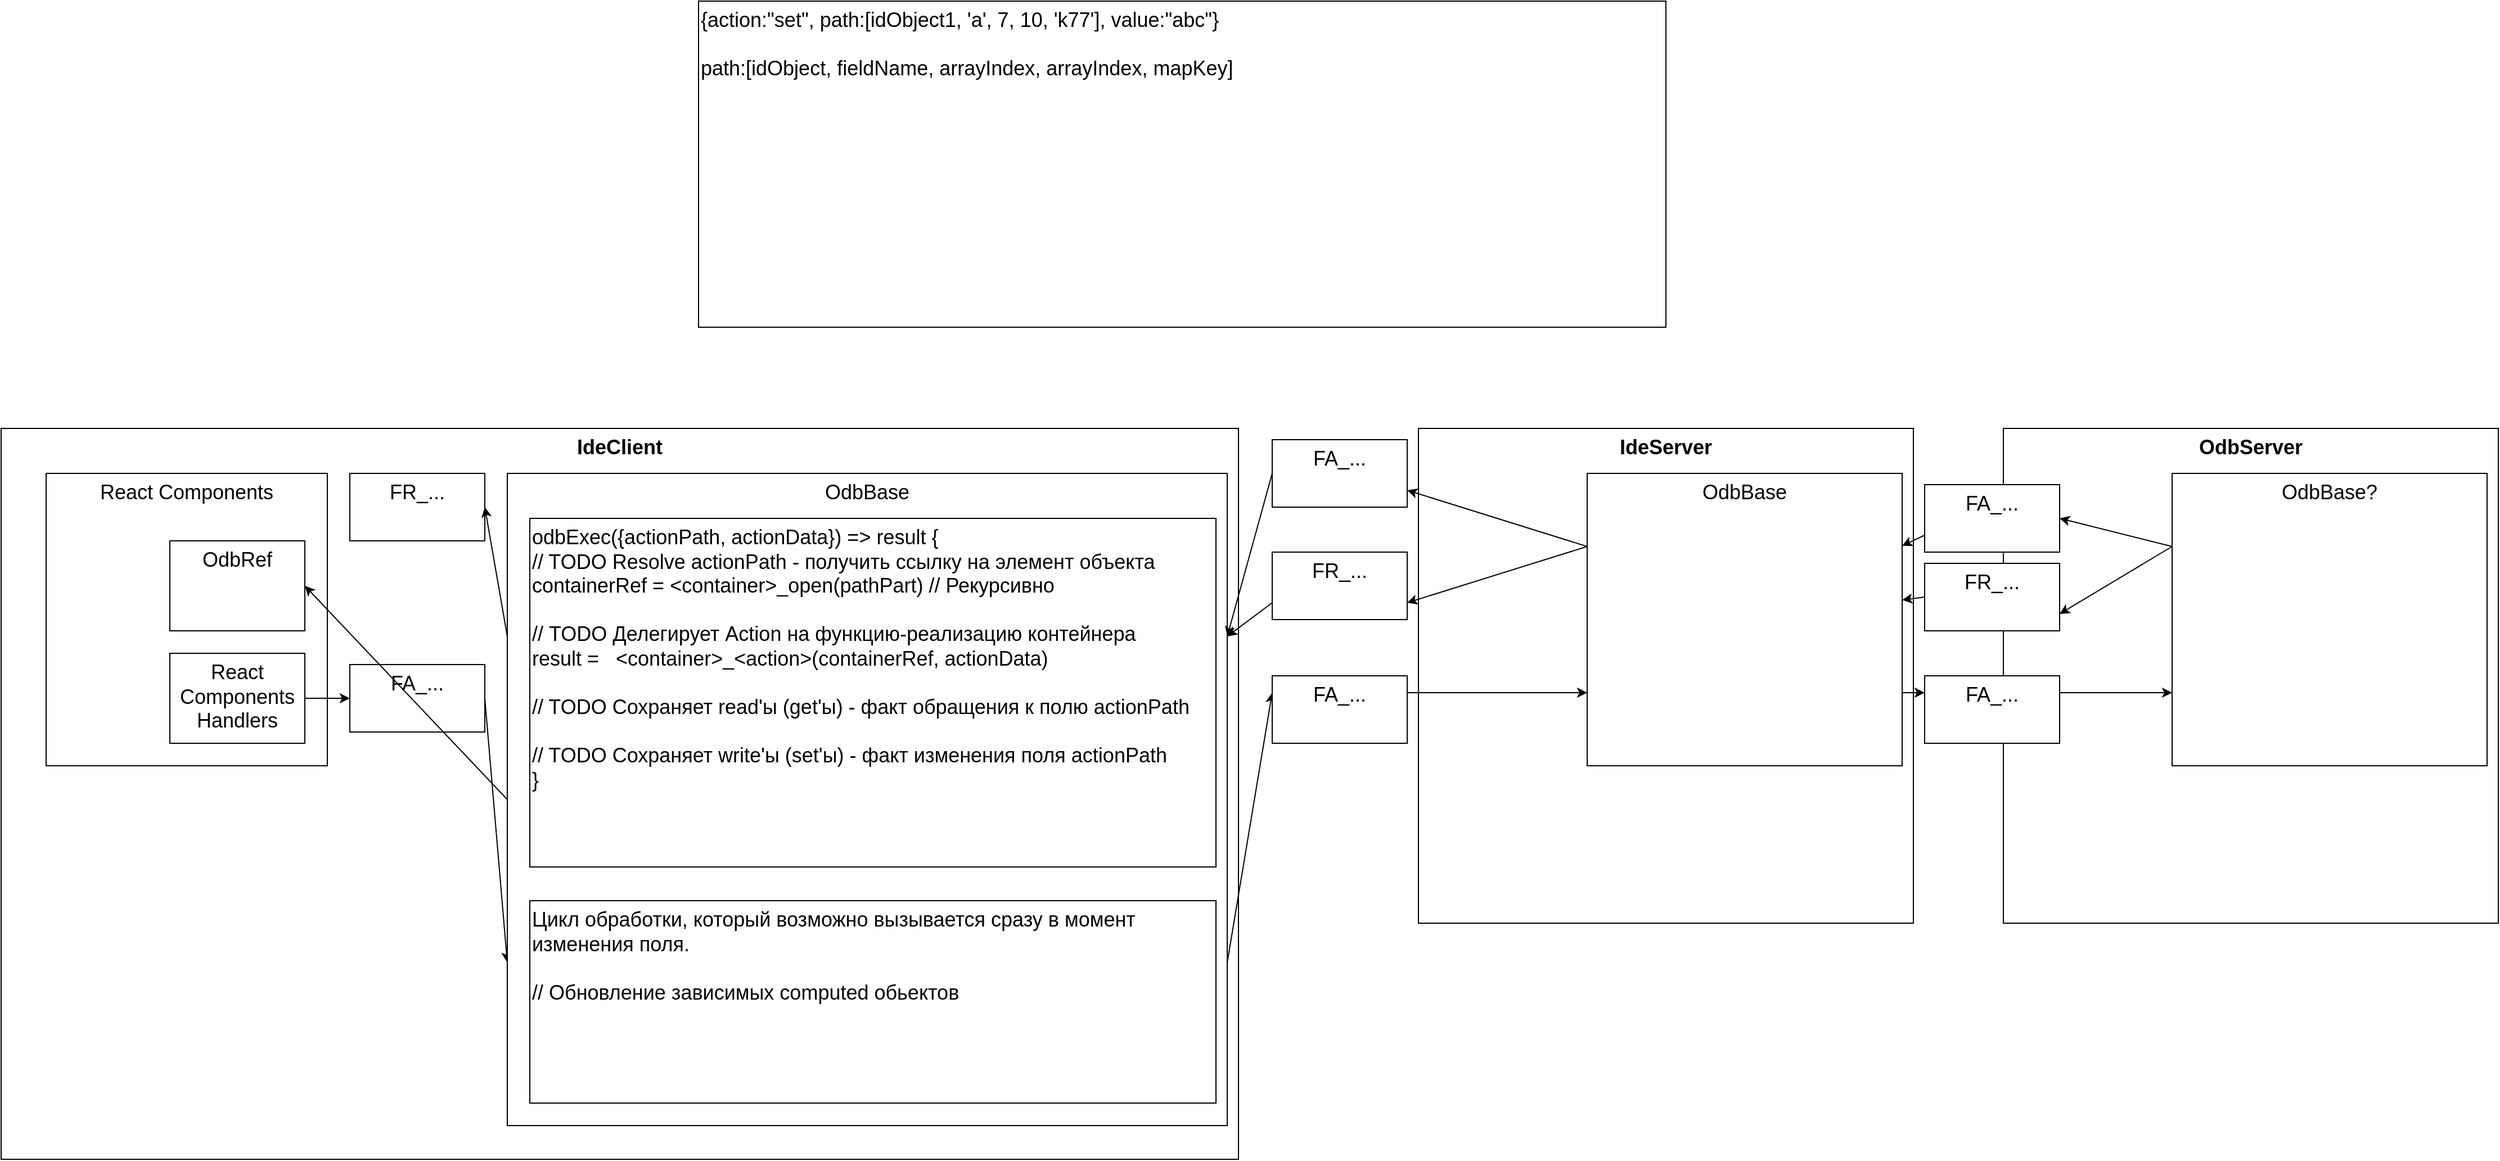 <mxfile version="14.8.4" type="github">
  <diagram id="9HvD0sz4udPKi0_lL-Rm" name="Page-1">
    <mxGraphModel dx="5204" dy="1007" grid="1" gridSize="10" guides="1" tooltips="1" connect="1" arrows="1" fold="1" page="1" pageScale="1" pageWidth="3300" pageHeight="4681" math="0" shadow="0">
      <root>
        <mxCell id="0" />
        <mxCell id="1" parent="0" />
        <mxCell id="oTxO169JMgiFp66qN5_v-1" value="IdeClient" style="rounded=0;whiteSpace=wrap;html=1;verticalAlign=top;fontStyle=1;fontSize=18;" vertex="1" parent="1">
          <mxGeometry x="-460" y="2720" width="1100" height="650" as="geometry" />
        </mxCell>
        <mxCell id="oTxO169JMgiFp66qN5_v-2" value="IdeServer" style="rounded=0;whiteSpace=wrap;html=1;verticalAlign=top;fontStyle=1;fontSize=18;" vertex="1" parent="1">
          <mxGeometry x="800" y="2720" width="440" height="440" as="geometry" />
        </mxCell>
        <mxCell id="oTxO169JMgiFp66qN5_v-5" value="OdbServer" style="rounded=0;whiteSpace=wrap;html=1;verticalAlign=top;fontStyle=1;fontSize=18;" vertex="1" parent="1">
          <mxGeometry x="1320" y="2720" width="440" height="440" as="geometry" />
        </mxCell>
        <mxCell id="oTxO169JMgiFp66qN5_v-8" value="FA_..." style="rounded=0;whiteSpace=wrap;html=1;fontSize=18;verticalAlign=top;" vertex="1" parent="1">
          <mxGeometry x="-150" y="2930" width="120" height="60" as="geometry" />
        </mxCell>
        <mxCell id="oTxO169JMgiFp66qN5_v-9" value="" style="endArrow=classic;html=1;fontSize=18;exitX=1;exitY=0.5;exitDx=0;exitDy=0;entryX=0;entryY=0.75;entryDx=0;entryDy=0;" edge="1" parent="1" source="oTxO169JMgiFp66qN5_v-8" target="oTxO169JMgiFp66qN5_v-20">
          <mxGeometry width="50" height="50" relative="1" as="geometry">
            <mxPoint x="480" y="3240" as="sourcePoint" />
            <mxPoint x="410" y="2927.5" as="targetPoint" />
          </mxGeometry>
        </mxCell>
        <mxCell id="oTxO169JMgiFp66qN5_v-10" value="FR_..." style="rounded=0;whiteSpace=wrap;html=1;fontSize=18;verticalAlign=top;" vertex="1" parent="1">
          <mxGeometry x="-150" y="2760" width="120" height="60" as="geometry" />
        </mxCell>
        <mxCell id="oTxO169JMgiFp66qN5_v-11" value="" style="endArrow=classic;html=1;fontSize=18;entryX=1;entryY=0.5;entryDx=0;entryDy=0;exitX=0;exitY=0.25;exitDx=0;exitDy=0;" edge="1" parent="1" source="oTxO169JMgiFp66qN5_v-20" target="oTxO169JMgiFp66qN5_v-10">
          <mxGeometry width="50" height="50" relative="1" as="geometry">
            <mxPoint x="400" y="2782.5" as="sourcePoint" />
            <mxPoint x="410" y="2697.5" as="targetPoint" />
          </mxGeometry>
        </mxCell>
        <mxCell id="oTxO169JMgiFp66qN5_v-13" value="React Components" style="rounded=0;whiteSpace=wrap;html=1;fontSize=18;verticalAlign=top;" vertex="1" parent="1">
          <mxGeometry x="-420" y="2760" width="250" height="260" as="geometry" />
        </mxCell>
        <mxCell id="oTxO169JMgiFp66qN5_v-14" value="" style="endArrow=classic;html=1;fontSize=18;entryX=0;entryY=0.5;entryDx=0;entryDy=0;exitX=1;exitY=0.5;exitDx=0;exitDy=0;" edge="1" parent="1" source="oTxO169JMgiFp66qN5_v-15" target="oTxO169JMgiFp66qN5_v-8">
          <mxGeometry width="50" height="50" relative="1" as="geometry">
            <mxPoint x="-30" y="3380" as="sourcePoint" />
            <mxPoint x="60" y="2920.741" as="targetPoint" />
          </mxGeometry>
        </mxCell>
        <mxCell id="oTxO169JMgiFp66qN5_v-15" value="React Components&lt;br&gt;Handlers" style="rounded=0;whiteSpace=wrap;html=1;fontSize=18;verticalAlign=top;" vertex="1" parent="1">
          <mxGeometry x="-310" y="2920" width="120" height="80" as="geometry" />
        </mxCell>
        <mxCell id="oTxO169JMgiFp66qN5_v-18" value="OdbRef" style="rounded=0;whiteSpace=wrap;html=1;fontSize=18;verticalAlign=top;" vertex="1" parent="1">
          <mxGeometry x="-310" y="2820" width="120" height="80" as="geometry" />
        </mxCell>
        <mxCell id="oTxO169JMgiFp66qN5_v-19" value="" style="endArrow=classic;html=1;fontSize=18;entryX=1;entryY=0.5;entryDx=0;entryDy=0;exitX=0;exitY=0.5;exitDx=0;exitDy=0;" edge="1" parent="1" source="oTxO169JMgiFp66qN5_v-20" target="oTxO169JMgiFp66qN5_v-18">
          <mxGeometry width="50" height="50" relative="1" as="geometry">
            <mxPoint x="420" y="2829.259" as="sourcePoint" />
            <mxPoint x="380" y="2810" as="targetPoint" />
          </mxGeometry>
        </mxCell>
        <mxCell id="oTxO169JMgiFp66qN5_v-20" value="&lt;span&gt;OdbBase&lt;/span&gt;" style="rounded=0;whiteSpace=wrap;html=1;fontSize=18;verticalAlign=top;" vertex="1" parent="1">
          <mxGeometry x="-10" y="2760" width="640" height="580" as="geometry" />
        </mxCell>
        <mxCell id="oTxO169JMgiFp66qN5_v-22" value="&lt;span&gt;OdbBase&lt;/span&gt;" style="rounded=0;whiteSpace=wrap;html=1;fontSize=18;verticalAlign=top;" vertex="1" parent="1">
          <mxGeometry x="950" y="2760" width="280" height="260" as="geometry" />
        </mxCell>
        <mxCell id="oTxO169JMgiFp66qN5_v-23" value="" style="endArrow=classic;html=1;fontSize=18;exitX=1;exitY=0.75;exitDx=0;exitDy=0;entryX=0;entryY=0.25;entryDx=0;entryDy=0;" edge="1" parent="1" source="oTxO169JMgiFp66qN5_v-20" target="oTxO169JMgiFp66qN5_v-24">
          <mxGeometry width="50" height="50" relative="1" as="geometry">
            <mxPoint x="650" y="3340" as="sourcePoint" />
            <mxPoint x="740" y="3280" as="targetPoint" />
          </mxGeometry>
        </mxCell>
        <mxCell id="oTxO169JMgiFp66qN5_v-24" value="FA_..." style="rounded=0;whiteSpace=wrap;html=1;fontSize=18;verticalAlign=top;" vertex="1" parent="1">
          <mxGeometry x="670" y="2940" width="120" height="60" as="geometry" />
        </mxCell>
        <mxCell id="oTxO169JMgiFp66qN5_v-25" value="FR_..." style="rounded=0;whiteSpace=wrap;html=1;fontSize=18;verticalAlign=top;" vertex="1" parent="1">
          <mxGeometry x="670" y="2830" width="120" height="60" as="geometry" />
        </mxCell>
        <mxCell id="oTxO169JMgiFp66qN5_v-26" value="" style="endArrow=classic;html=1;fontSize=18;exitX=1;exitY=0.25;exitDx=0;exitDy=0;entryX=0;entryY=0.75;entryDx=0;entryDy=0;" edge="1" parent="1" source="oTxO169JMgiFp66qN5_v-24" target="oTxO169JMgiFp66qN5_v-22">
          <mxGeometry width="50" height="50" relative="1" as="geometry">
            <mxPoint x="640" y="2965" as="sourcePoint" />
            <mxPoint x="680" y="2965" as="targetPoint" />
          </mxGeometry>
        </mxCell>
        <mxCell id="oTxO169JMgiFp66qN5_v-27" value="" style="endArrow=classic;html=1;fontSize=18;exitX=0;exitY=0.25;exitDx=0;exitDy=0;entryX=1;entryY=0.75;entryDx=0;entryDy=0;" edge="1" parent="1" source="oTxO169JMgiFp66qN5_v-22" target="oTxO169JMgiFp66qN5_v-25">
          <mxGeometry width="50" height="50" relative="1" as="geometry">
            <mxPoint x="800" y="2965" as="sourcePoint" />
            <mxPoint x="960" y="2965" as="targetPoint" />
          </mxGeometry>
        </mxCell>
        <mxCell id="oTxO169JMgiFp66qN5_v-28" value="" style="endArrow=classic;html=1;fontSize=18;exitX=0;exitY=0.75;exitDx=0;exitDy=0;entryX=1;entryY=0.25;entryDx=0;entryDy=0;" edge="1" parent="1" source="oTxO169JMgiFp66qN5_v-25" target="oTxO169JMgiFp66qN5_v-20">
          <mxGeometry width="50" height="50" relative="1" as="geometry">
            <mxPoint x="960" y="2835" as="sourcePoint" />
            <mxPoint x="800" y="2815" as="targetPoint" />
          </mxGeometry>
        </mxCell>
        <mxCell id="oTxO169JMgiFp66qN5_v-29" value="&lt;span&gt;OdbBase?&lt;/span&gt;" style="rounded=0;whiteSpace=wrap;html=1;fontSize=18;verticalAlign=top;" vertex="1" parent="1">
          <mxGeometry x="1470" y="2760" width="280" height="260" as="geometry" />
        </mxCell>
        <mxCell id="oTxO169JMgiFp66qN5_v-30" value="FA_..." style="rounded=0;whiteSpace=wrap;html=1;fontSize=18;verticalAlign=top;" vertex="1" parent="1">
          <mxGeometry x="1250" y="2940" width="120" height="60" as="geometry" />
        </mxCell>
        <mxCell id="oTxO169JMgiFp66qN5_v-31" value="FR_..." style="rounded=0;whiteSpace=wrap;html=1;fontSize=18;verticalAlign=top;" vertex="1" parent="1">
          <mxGeometry x="1250" y="2840" width="120" height="60" as="geometry" />
        </mxCell>
        <mxCell id="oTxO169JMgiFp66qN5_v-32" value="" style="endArrow=classic;html=1;fontSize=18;exitX=1;exitY=0.25;exitDx=0;exitDy=0;entryX=0;entryY=0.75;entryDx=0;entryDy=0;" edge="1" source="oTxO169JMgiFp66qN5_v-30" parent="1" target="oTxO169JMgiFp66qN5_v-29">
          <mxGeometry width="50" height="50" relative="1" as="geometry">
            <mxPoint x="1220" y="2965" as="sourcePoint" />
            <mxPoint x="1530" y="2955" as="targetPoint" />
          </mxGeometry>
        </mxCell>
        <mxCell id="oTxO169JMgiFp66qN5_v-33" value="" style="endArrow=classic;html=1;fontSize=18;exitX=0;exitY=0.25;exitDx=0;exitDy=0;entryX=1;entryY=0.75;entryDx=0;entryDy=0;" edge="1" target="oTxO169JMgiFp66qN5_v-31" parent="1" source="oTxO169JMgiFp66qN5_v-29">
          <mxGeometry width="50" height="50" relative="1" as="geometry">
            <mxPoint x="1530" y="2825" as="sourcePoint" />
            <mxPoint x="1540" y="2965" as="targetPoint" />
          </mxGeometry>
        </mxCell>
        <mxCell id="oTxO169JMgiFp66qN5_v-34" value="" style="endArrow=classic;html=1;fontSize=18;exitX=1;exitY=0.75;exitDx=0;exitDy=0;entryX=0;entryY=0.25;entryDx=0;entryDy=0;" edge="1" parent="1" source="oTxO169JMgiFp66qN5_v-22" target="oTxO169JMgiFp66qN5_v-30">
          <mxGeometry width="50" height="50" relative="1" as="geometry">
            <mxPoint x="1380" y="2965" as="sourcePoint" />
            <mxPoint x="1480" y="2965" as="targetPoint" />
          </mxGeometry>
        </mxCell>
        <mxCell id="oTxO169JMgiFp66qN5_v-37" value="" style="endArrow=classic;html=1;fontSize=18;exitX=0;exitY=0.5;exitDx=0;exitDy=0;" edge="1" parent="1" source="oTxO169JMgiFp66qN5_v-31" target="oTxO169JMgiFp66qN5_v-22">
          <mxGeometry width="50" height="50" relative="1" as="geometry">
            <mxPoint x="1240" y="2965" as="sourcePoint" />
            <mxPoint x="1260" y="2965" as="targetPoint" />
          </mxGeometry>
        </mxCell>
        <mxCell id="oTxO169JMgiFp66qN5_v-38" value="odbExec({actionPath, actionData}) =&amp;gt; result {&lt;br&gt;// TODO Resolve actionPath - получить ссылку на элемент объекта&lt;br&gt;containerRef = &amp;lt;container&amp;gt;_open(pathPart) // Рекурсивно&lt;br&gt;&lt;br&gt;// TODO Делегирует Action на функцию-реализацию контейнера&lt;br&gt;result =&amp;nbsp; &amp;nbsp;&amp;lt;container&amp;gt;_&amp;lt;action&amp;gt;(containerRef, actionData)&lt;br&gt;&lt;br&gt;// TODO Сохраняет read&#39;ы (get&#39;ы) - факт обращения к полю actionPath&lt;br&gt;&lt;br&gt;// TODO Сохраняет write&#39;ы (set&#39;ы) - факт изменения поля actionPath&lt;br&gt;}" style="rounded=0;whiteSpace=wrap;html=1;fontSize=18;verticalAlign=top;align=left;" vertex="1" parent="1">
          <mxGeometry x="10" y="2800" width="610" height="310" as="geometry" />
        </mxCell>
        <mxCell id="oTxO169JMgiFp66qN5_v-39" value="Цикл обработки, который возможно вызывается сразу в момент изменения поля.&lt;br&gt;&lt;br&gt;// Обновление зависимых computed обьектов" style="rounded=0;whiteSpace=wrap;html=1;fontSize=18;verticalAlign=top;align=left;" vertex="1" parent="1">
          <mxGeometry x="10" y="3140" width="610" height="180" as="geometry" />
        </mxCell>
        <mxCell id="oTxO169JMgiFp66qN5_v-40" value="FA_..." style="rounded=0;whiteSpace=wrap;html=1;fontSize=18;verticalAlign=top;" vertex="1" parent="1">
          <mxGeometry x="670" y="2730" width="120" height="60" as="geometry" />
        </mxCell>
        <mxCell id="oTxO169JMgiFp66qN5_v-41" value="" style="endArrow=classic;html=1;fontSize=18;exitX=0;exitY=0.25;exitDx=0;exitDy=0;entryX=1;entryY=0.75;entryDx=0;entryDy=0;" edge="1" parent="1" source="oTxO169JMgiFp66qN5_v-22" target="oTxO169JMgiFp66qN5_v-40">
          <mxGeometry width="50" height="50" relative="1" as="geometry">
            <mxPoint x="640" y="3055.0" as="sourcePoint" />
            <mxPoint x="680.0" y="2965.0" as="targetPoint" />
          </mxGeometry>
        </mxCell>
        <mxCell id="oTxO169JMgiFp66qN5_v-42" value="" style="endArrow=classic;html=1;fontSize=18;exitX=0;exitY=0.5;exitDx=0;exitDy=0;entryX=1;entryY=0.25;entryDx=0;entryDy=0;" edge="1" parent="1" source="oTxO169JMgiFp66qN5_v-40" target="oTxO169JMgiFp66qN5_v-20">
          <mxGeometry width="50" height="50" relative="1" as="geometry">
            <mxPoint x="960.0" y="2835.0" as="sourcePoint" />
            <mxPoint x="800.0" y="2785.0" as="targetPoint" />
          </mxGeometry>
        </mxCell>
        <mxCell id="oTxO169JMgiFp66qN5_v-43" value="FA_..." style="rounded=0;whiteSpace=wrap;html=1;fontSize=18;verticalAlign=top;" vertex="1" parent="1">
          <mxGeometry x="1250" y="2770" width="120" height="60" as="geometry" />
        </mxCell>
        <mxCell id="oTxO169JMgiFp66qN5_v-44" value="" style="endArrow=classic;html=1;fontSize=18;exitX=0;exitY=0.25;exitDx=0;exitDy=0;entryX=1;entryY=0.5;entryDx=0;entryDy=0;" edge="1" parent="1" source="oTxO169JMgiFp66qN5_v-29" target="oTxO169JMgiFp66qN5_v-43">
          <mxGeometry width="50" height="50" relative="1" as="geometry">
            <mxPoint x="960.0" y="2835.0" as="sourcePoint" />
            <mxPoint x="800.0" y="2885.0" as="targetPoint" />
          </mxGeometry>
        </mxCell>
        <mxCell id="oTxO169JMgiFp66qN5_v-45" value="" style="endArrow=classic;html=1;fontSize=18;exitX=0;exitY=0.75;exitDx=0;exitDy=0;" edge="1" parent="1" source="oTxO169JMgiFp66qN5_v-43" target="oTxO169JMgiFp66qN5_v-22">
          <mxGeometry width="50" height="50" relative="1" as="geometry">
            <mxPoint x="680.0" y="2770.0" as="sourcePoint" />
            <mxPoint x="640" y="2865.0" as="targetPoint" />
          </mxGeometry>
        </mxCell>
        <mxCell id="oTxO169JMgiFp66qN5_v-46" value="{action:&quot;set&quot;, path:[idObject1, &#39;a&#39;, 7, 10, &#39;k77&#39;], value:&quot;abc&quot;}&lt;br&gt;&lt;br&gt;path:[idObject, fieldName, arrayIndex, arrayIndex, mapKey]&lt;br&gt;&lt;br&gt;" style="rounded=0;whiteSpace=wrap;html=1;fontSize=18;align=left;verticalAlign=top;" vertex="1" parent="1">
          <mxGeometry x="160" y="2340" width="860" height="290" as="geometry" />
        </mxCell>
      </root>
    </mxGraphModel>
  </diagram>
</mxfile>
